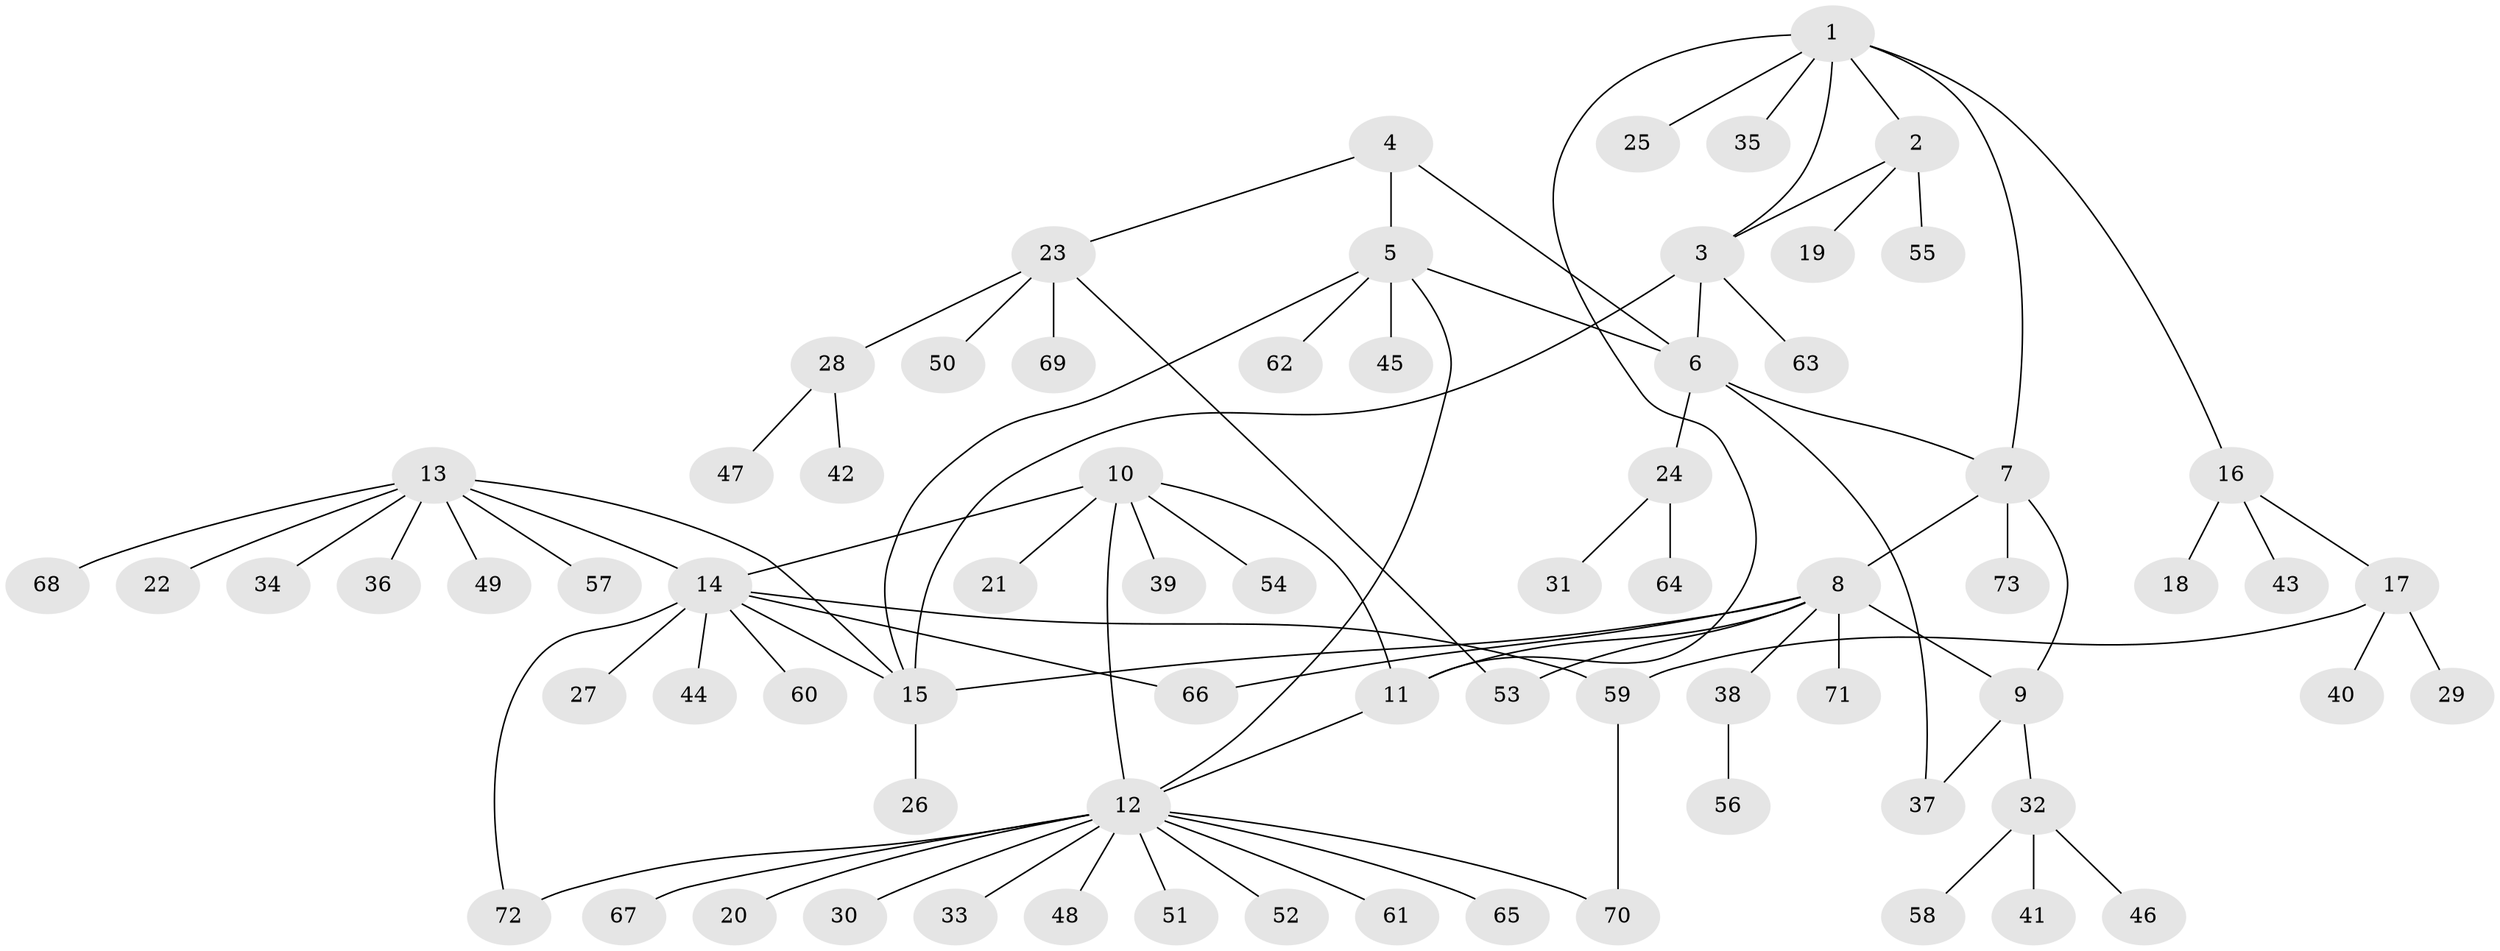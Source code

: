 // Generated by graph-tools (version 1.1) at 2025/15/03/09/25 04:15:46]
// undirected, 73 vertices, 89 edges
graph export_dot {
graph [start="1"]
  node [color=gray90,style=filled];
  1;
  2;
  3;
  4;
  5;
  6;
  7;
  8;
  9;
  10;
  11;
  12;
  13;
  14;
  15;
  16;
  17;
  18;
  19;
  20;
  21;
  22;
  23;
  24;
  25;
  26;
  27;
  28;
  29;
  30;
  31;
  32;
  33;
  34;
  35;
  36;
  37;
  38;
  39;
  40;
  41;
  42;
  43;
  44;
  45;
  46;
  47;
  48;
  49;
  50;
  51;
  52;
  53;
  54;
  55;
  56;
  57;
  58;
  59;
  60;
  61;
  62;
  63;
  64;
  65;
  66;
  67;
  68;
  69;
  70;
  71;
  72;
  73;
  1 -- 2;
  1 -- 3;
  1 -- 7;
  1 -- 11;
  1 -- 16;
  1 -- 25;
  1 -- 35;
  2 -- 3;
  2 -- 19;
  2 -- 55;
  3 -- 6;
  3 -- 15;
  3 -- 63;
  4 -- 5;
  4 -- 6;
  4 -- 23;
  5 -- 6;
  5 -- 12;
  5 -- 15;
  5 -- 45;
  5 -- 62;
  6 -- 7;
  6 -- 24;
  6 -- 37;
  7 -- 8;
  7 -- 9;
  7 -- 73;
  8 -- 9;
  8 -- 11;
  8 -- 15;
  8 -- 38;
  8 -- 53;
  8 -- 66;
  8 -- 71;
  9 -- 32;
  9 -- 37;
  10 -- 11;
  10 -- 12;
  10 -- 14;
  10 -- 21;
  10 -- 39;
  10 -- 54;
  11 -- 12;
  12 -- 20;
  12 -- 30;
  12 -- 33;
  12 -- 48;
  12 -- 51;
  12 -- 52;
  12 -- 61;
  12 -- 65;
  12 -- 67;
  12 -- 70;
  12 -- 72;
  13 -- 14;
  13 -- 15;
  13 -- 22;
  13 -- 34;
  13 -- 36;
  13 -- 49;
  13 -- 57;
  13 -- 68;
  14 -- 15;
  14 -- 27;
  14 -- 44;
  14 -- 59;
  14 -- 60;
  14 -- 66;
  14 -- 72;
  15 -- 26;
  16 -- 17;
  16 -- 18;
  16 -- 43;
  17 -- 29;
  17 -- 40;
  17 -- 59;
  23 -- 28;
  23 -- 50;
  23 -- 53;
  23 -- 69;
  24 -- 31;
  24 -- 64;
  28 -- 42;
  28 -- 47;
  32 -- 41;
  32 -- 46;
  32 -- 58;
  38 -- 56;
  59 -- 70;
}
